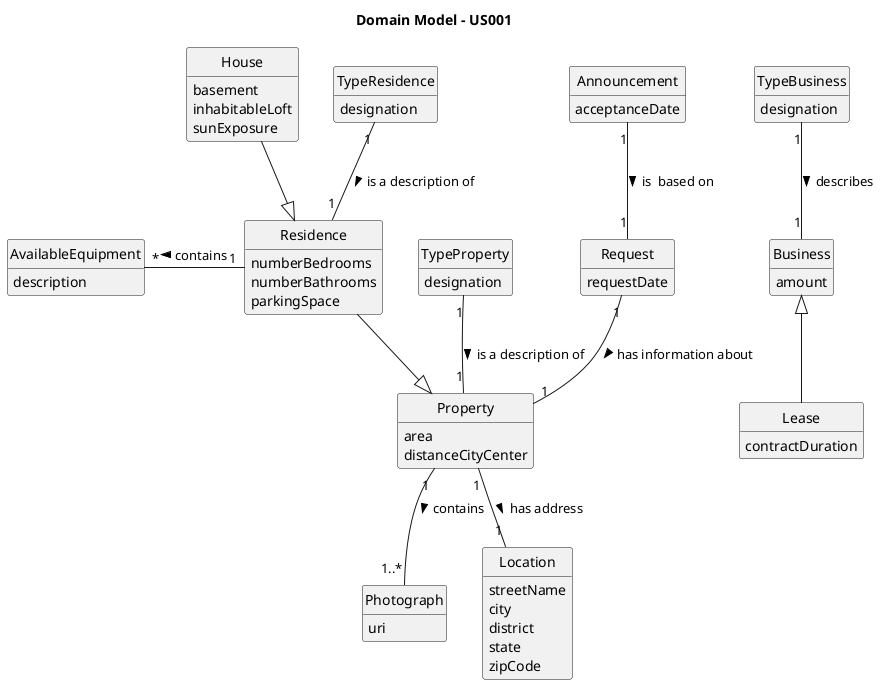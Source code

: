 @startuml
skinparam monochrome true
skinparam packageStyle rectangle
skinparam shadowing false

'left to right direction

skinparam classAttributeIconSize 0

hide circle
hide methods

title Domain Model - US001


class Announcement{
acceptanceDate
}

class Property{
 area
 distanceCityCenter
}

class Residence{
 numberBedrooms
 numberBathrooms
 parkingSpace
}

class AvailableEquipment{
description
}

class House{
 basement
 inhabitableLoft
 sunExposure
}

class TypeProperty{
designation
}
class TypeResidence{
designation
}
class Photograph{
uri
}
class Location{
streetName
city
district
state
zipCode
}
class Business{
amount
}
class TypeBusiness{
designation
}
class Lease{
contractDuration
}

class Request{
requestDate
}


Residence  --|>  Property
House --|> Residence
TypeProperty "1" -- "1" Property: is a description of >
TypeResidence "1" -- "1" Residence: is a description of >
Property "1" -- "1..*" Photograph: contains >
Property "1"--"1" Location: has address >
Residence "1" -left "*"AvailableEquipment: contains >
Property "1" -up- "1" Request : < has information about
Business <|-- Lease
TypeBusiness "1" -- "1" Business : describes >
Announcement "1" -- "1" Request : is  based on >



@enduml